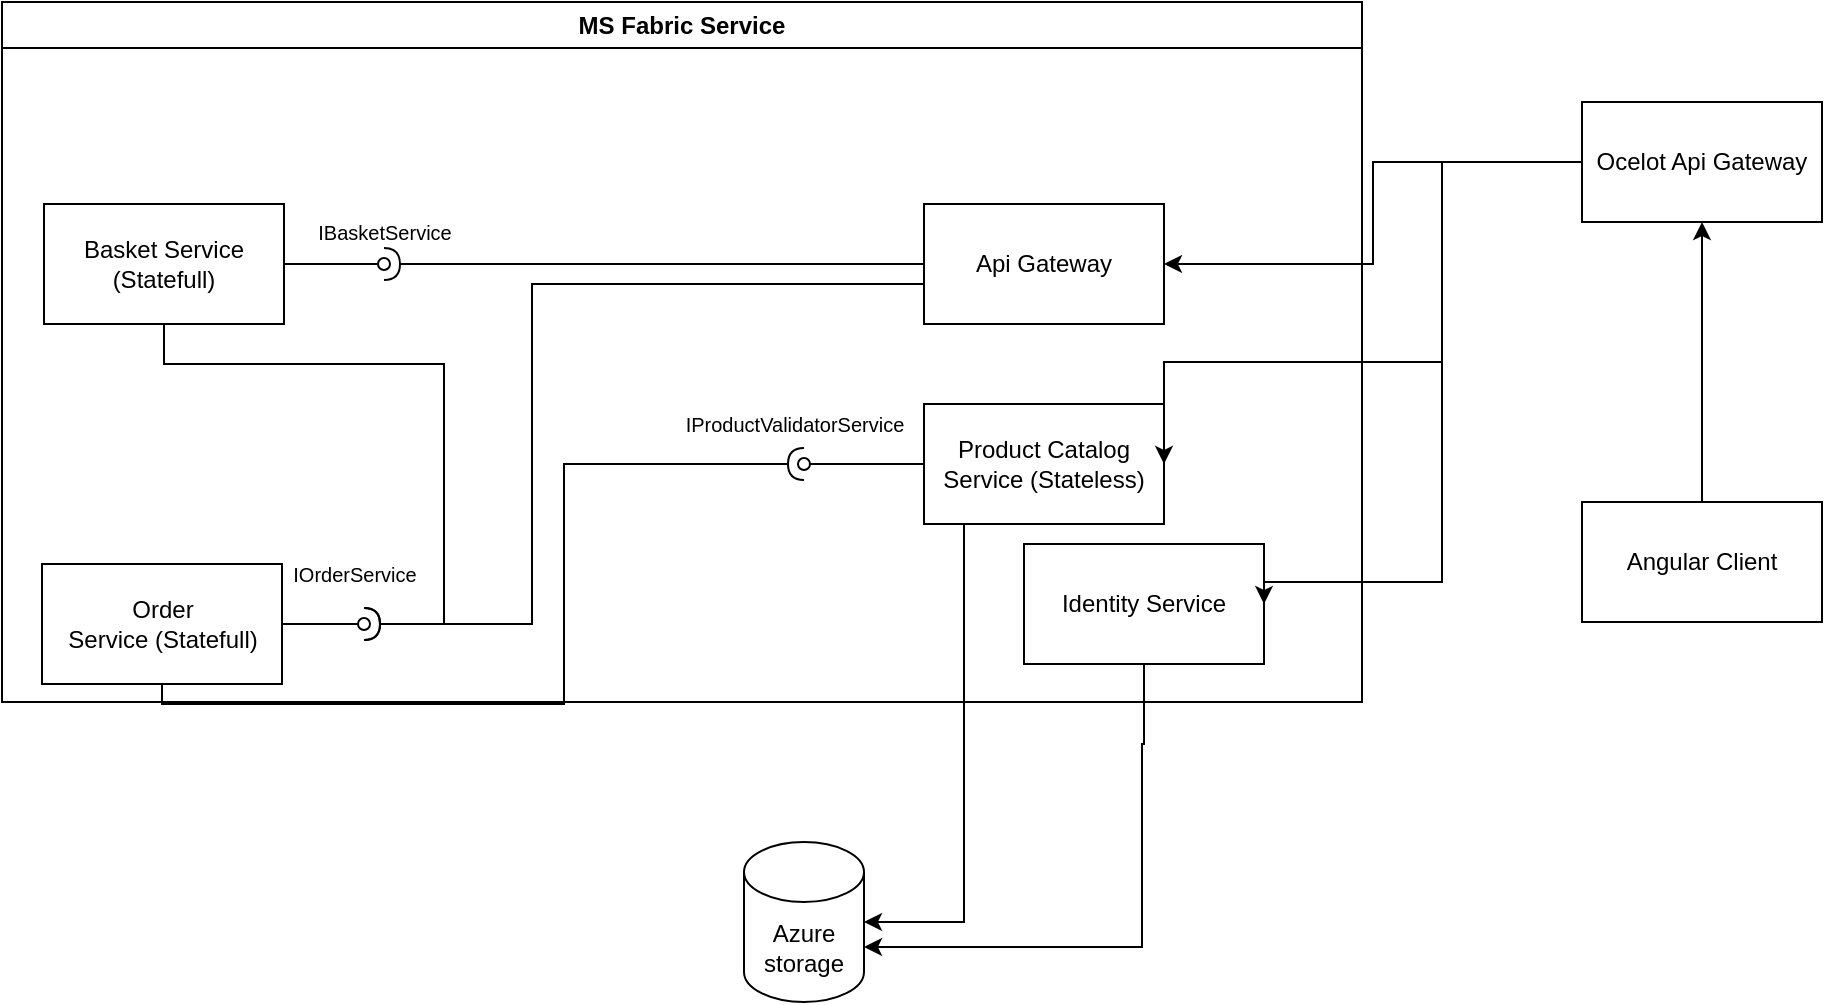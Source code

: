 <mxfile version="21.8.2" type="github">
  <diagram name="Page-1" id="1y_2GpAju2dID3cllrDE">
    <mxGraphModel dx="1838" dy="962" grid="1" gridSize="10" guides="1" tooltips="1" connect="1" arrows="1" fold="1" page="1" pageScale="1" pageWidth="850" pageHeight="1100" math="0" shadow="0">
      <root>
        <mxCell id="0" />
        <mxCell id="1" parent="0" />
        <mxCell id="5AAgcWpdmJfIqrZNKJTV-2" value="MS Fabric Service" style="swimlane;whiteSpace=wrap;html=1;" vertex="1" parent="1">
          <mxGeometry x="30" y="160" width="680" height="350" as="geometry" />
        </mxCell>
        <mxCell id="5AAgcWpdmJfIqrZNKJTV-28" style="edgeStyle=orthogonalEdgeStyle;rounded=0;orthogonalLoop=1;jettySize=auto;html=1;endArrow=oval;endFill=0;" edge="1" parent="5AAgcWpdmJfIqrZNKJTV-2" source="5AAgcWpdmJfIqrZNKJTV-1">
          <mxGeometry relative="1" as="geometry">
            <mxPoint x="401" y="231" as="targetPoint" />
          </mxGeometry>
        </mxCell>
        <mxCell id="5AAgcWpdmJfIqrZNKJTV-1" value="Product Catalog&lt;br&gt;Service (Stateless)" style="rounded=0;whiteSpace=wrap;html=1;" vertex="1" parent="5AAgcWpdmJfIqrZNKJTV-2">
          <mxGeometry x="461" y="201" width="120" height="60" as="geometry" />
        </mxCell>
        <mxCell id="5AAgcWpdmJfIqrZNKJTV-4" value="Identity Service" style="rounded=0;whiteSpace=wrap;html=1;" vertex="1" parent="5AAgcWpdmJfIqrZNKJTV-2">
          <mxGeometry x="511" y="271" width="120" height="60" as="geometry" />
        </mxCell>
        <mxCell id="5AAgcWpdmJfIqrZNKJTV-22" style="edgeStyle=orthogonalEdgeStyle;rounded=0;orthogonalLoop=1;jettySize=auto;html=1;endArrow=oval;endFill=0;" edge="1" parent="5AAgcWpdmJfIqrZNKJTV-2" source="5AAgcWpdmJfIqrZNKJTV-5">
          <mxGeometry relative="1" as="geometry">
            <mxPoint x="191" y="131" as="targetPoint" />
          </mxGeometry>
        </mxCell>
        <mxCell id="5AAgcWpdmJfIqrZNKJTV-5" value="Basket Service (Statefull)" style="rounded=0;whiteSpace=wrap;html=1;" vertex="1" parent="5AAgcWpdmJfIqrZNKJTV-2">
          <mxGeometry x="21" y="101" width="120" height="60" as="geometry" />
        </mxCell>
        <mxCell id="5AAgcWpdmJfIqrZNKJTV-24" style="edgeStyle=orthogonalEdgeStyle;rounded=0;orthogonalLoop=1;jettySize=auto;html=1;endArrow=halfCircle;endFill=0;targetPerimeterSpacing=0;" edge="1" parent="5AAgcWpdmJfIqrZNKJTV-2" source="5AAgcWpdmJfIqrZNKJTV-6">
          <mxGeometry relative="1" as="geometry">
            <mxPoint x="191" y="131" as="targetPoint" />
          </mxGeometry>
        </mxCell>
        <mxCell id="5AAgcWpdmJfIqrZNKJTV-6" value="Api Gateway" style="rounded=0;whiteSpace=wrap;html=1;" vertex="1" parent="5AAgcWpdmJfIqrZNKJTV-2">
          <mxGeometry x="461" y="101" width="120" height="60" as="geometry" />
        </mxCell>
        <mxCell id="5AAgcWpdmJfIqrZNKJTV-25" style="edgeStyle=orthogonalEdgeStyle;rounded=0;orthogonalLoop=1;jettySize=auto;html=1;endArrow=oval;endFill=0;" edge="1" parent="5AAgcWpdmJfIqrZNKJTV-2" source="5AAgcWpdmJfIqrZNKJTV-13">
          <mxGeometry relative="1" as="geometry">
            <mxPoint x="181" y="311" as="targetPoint" />
          </mxGeometry>
        </mxCell>
        <mxCell id="5AAgcWpdmJfIqrZNKJTV-29" style="edgeStyle=orthogonalEdgeStyle;rounded=0;orthogonalLoop=1;jettySize=auto;html=1;endArrow=halfCircle;endFill=0;" edge="1" parent="5AAgcWpdmJfIqrZNKJTV-2" source="5AAgcWpdmJfIqrZNKJTV-13">
          <mxGeometry relative="1" as="geometry">
            <mxPoint x="401" y="231" as="targetPoint" />
            <Array as="points">
              <mxPoint x="80" y="351" />
              <mxPoint x="281" y="351" />
              <mxPoint x="281" y="231" />
            </Array>
          </mxGeometry>
        </mxCell>
        <mxCell id="5AAgcWpdmJfIqrZNKJTV-13" value="Order&lt;br style=&quot;border-color: var(--border-color);&quot;&gt;&lt;span style=&quot;&quot;&gt;Service (Statefull)&lt;/span&gt;" style="html=1;rounded=0;" vertex="1" parent="5AAgcWpdmJfIqrZNKJTV-2">
          <mxGeometry x="20" y="281" width="120" height="60" as="geometry" />
        </mxCell>
        <mxCell id="5AAgcWpdmJfIqrZNKJTV-20" style="edgeStyle=orthogonalEdgeStyle;rounded=0;orthogonalLoop=1;jettySize=auto;html=1;endArrow=halfCircle;endFill=0;" edge="1" parent="5AAgcWpdmJfIqrZNKJTV-2" source="5AAgcWpdmJfIqrZNKJTV-5">
          <mxGeometry relative="1" as="geometry">
            <mxPoint x="181" y="311" as="targetPoint" />
            <Array as="points">
              <mxPoint x="81" y="181" />
              <mxPoint x="221" y="181" />
              <mxPoint x="221" y="311" />
            </Array>
          </mxGeometry>
        </mxCell>
        <mxCell id="5AAgcWpdmJfIqrZNKJTV-21" style="edgeStyle=orthogonalEdgeStyle;rounded=0;orthogonalLoop=1;jettySize=auto;html=1;endArrow=halfCircle;endFill=0;" edge="1" parent="5AAgcWpdmJfIqrZNKJTV-2" source="5AAgcWpdmJfIqrZNKJTV-6">
          <mxGeometry relative="1" as="geometry">
            <mxPoint x="181" y="311" as="targetPoint" />
            <Array as="points">
              <mxPoint x="265" y="141" />
              <mxPoint x="265" y="311" />
            </Array>
          </mxGeometry>
        </mxCell>
        <mxCell id="5AAgcWpdmJfIqrZNKJTV-23" value="IBasketService" style="text;html=1;align=center;verticalAlign=middle;resizable=0;points=[];autosize=1;strokeColor=none;fillColor=none;fontSize=10;" vertex="1" parent="5AAgcWpdmJfIqrZNKJTV-2">
          <mxGeometry x="146" y="100" width="90" height="30" as="geometry" />
        </mxCell>
        <mxCell id="5AAgcWpdmJfIqrZNKJTV-26" value="IOrderService" style="text;html=1;align=center;verticalAlign=middle;resizable=0;points=[];autosize=1;strokeColor=none;fillColor=none;fontSize=10;" vertex="1" parent="5AAgcWpdmJfIqrZNKJTV-2">
          <mxGeometry x="131" y="271" width="90" height="30" as="geometry" />
        </mxCell>
        <mxCell id="5AAgcWpdmJfIqrZNKJTV-30" value="IProductValidatorService" style="text;html=1;align=center;verticalAlign=middle;resizable=0;points=[];autosize=1;strokeColor=none;fillColor=none;fontSize=10;" vertex="1" parent="5AAgcWpdmJfIqrZNKJTV-2">
          <mxGeometry x="331" y="196" width="130" height="30" as="geometry" />
        </mxCell>
        <mxCell id="5AAgcWpdmJfIqrZNKJTV-10" style="edgeStyle=orthogonalEdgeStyle;rounded=0;orthogonalLoop=1;jettySize=auto;html=1;entryX=1;entryY=0.5;entryDx=0;entryDy=0;" edge="1" parent="1" source="5AAgcWpdmJfIqrZNKJTV-7" target="5AAgcWpdmJfIqrZNKJTV-6">
          <mxGeometry relative="1" as="geometry" />
        </mxCell>
        <mxCell id="5AAgcWpdmJfIqrZNKJTV-11" style="edgeStyle=orthogonalEdgeStyle;rounded=0;orthogonalLoop=1;jettySize=auto;html=1;entryX=1;entryY=0.5;entryDx=0;entryDy=0;" edge="1" parent="1" source="5AAgcWpdmJfIqrZNKJTV-7" target="5AAgcWpdmJfIqrZNKJTV-1">
          <mxGeometry relative="1" as="geometry">
            <Array as="points">
              <mxPoint x="750" y="240" />
              <mxPoint x="750" y="340" />
            </Array>
          </mxGeometry>
        </mxCell>
        <mxCell id="5AAgcWpdmJfIqrZNKJTV-12" style="edgeStyle=orthogonalEdgeStyle;rounded=0;orthogonalLoop=1;jettySize=auto;html=1;entryX=1;entryY=0.5;entryDx=0;entryDy=0;" edge="1" parent="1" source="5AAgcWpdmJfIqrZNKJTV-7" target="5AAgcWpdmJfIqrZNKJTV-4">
          <mxGeometry relative="1" as="geometry">
            <Array as="points">
              <mxPoint x="750" y="240" />
              <mxPoint x="750" y="450" />
            </Array>
          </mxGeometry>
        </mxCell>
        <mxCell id="5AAgcWpdmJfIqrZNKJTV-7" value="Ocelot Api Gateway" style="rounded=0;whiteSpace=wrap;html=1;" vertex="1" parent="1">
          <mxGeometry x="820" y="210" width="120" height="60" as="geometry" />
        </mxCell>
        <mxCell id="5AAgcWpdmJfIqrZNKJTV-9" style="edgeStyle=orthogonalEdgeStyle;rounded=0;orthogonalLoop=1;jettySize=auto;html=1;entryX=0.5;entryY=1;entryDx=0;entryDy=0;" edge="1" parent="1" source="5AAgcWpdmJfIqrZNKJTV-8" target="5AAgcWpdmJfIqrZNKJTV-7">
          <mxGeometry relative="1" as="geometry" />
        </mxCell>
        <mxCell id="5AAgcWpdmJfIqrZNKJTV-8" value="Angular Client" style="rounded=0;whiteSpace=wrap;html=1;" vertex="1" parent="1">
          <mxGeometry x="820" y="410" width="120" height="60" as="geometry" />
        </mxCell>
        <mxCell id="5AAgcWpdmJfIqrZNKJTV-16" value="Azure storage" style="shape=cylinder3;whiteSpace=wrap;html=1;boundedLbl=1;backgroundOutline=1;size=15;" vertex="1" parent="1">
          <mxGeometry x="401" y="580" width="60" height="80" as="geometry" />
        </mxCell>
        <mxCell id="5AAgcWpdmJfIqrZNKJTV-17" style="edgeStyle=orthogonalEdgeStyle;rounded=0;orthogonalLoop=1;jettySize=auto;html=1;exitX=0.5;exitY=1;exitDx=0;exitDy=0;entryX=1;entryY=0;entryDx=0;entryDy=52.5;entryPerimeter=0;" edge="1" parent="1" source="5AAgcWpdmJfIqrZNKJTV-4" target="5AAgcWpdmJfIqrZNKJTV-16">
          <mxGeometry relative="1" as="geometry">
            <mxPoint x="461" y="531" as="targetPoint" />
            <Array as="points">
              <mxPoint x="601" y="531" />
              <mxPoint x="600" y="632" />
            </Array>
          </mxGeometry>
        </mxCell>
        <mxCell id="5AAgcWpdmJfIqrZNKJTV-18" style="edgeStyle=orthogonalEdgeStyle;rounded=0;orthogonalLoop=1;jettySize=auto;html=1;entryX=1;entryY=0.5;entryDx=0;entryDy=0;entryPerimeter=0;" edge="1" parent="1" source="5AAgcWpdmJfIqrZNKJTV-1" target="5AAgcWpdmJfIqrZNKJTV-16">
          <mxGeometry relative="1" as="geometry">
            <Array as="points">
              <mxPoint x="511" y="620" />
            </Array>
          </mxGeometry>
        </mxCell>
      </root>
    </mxGraphModel>
  </diagram>
</mxfile>
